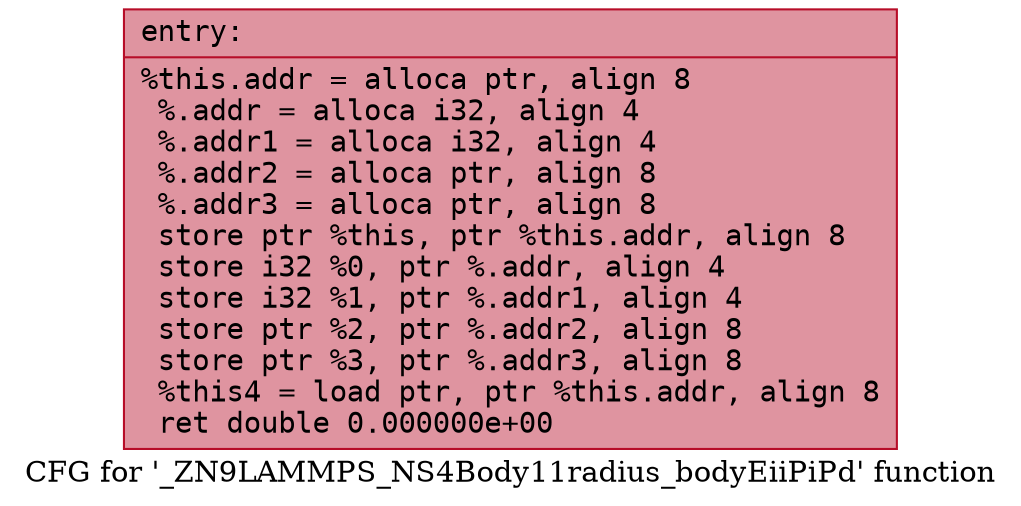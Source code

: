 digraph "CFG for '_ZN9LAMMPS_NS4Body11radius_bodyEiiPiPd' function" {
	label="CFG for '_ZN9LAMMPS_NS4Body11radius_bodyEiiPiPd' function";

	Node0x5578b5291d20 [shape=record,color="#b70d28ff", style=filled, fillcolor="#b70d2870" fontname="Courier",label="{entry:\l|  %this.addr = alloca ptr, align 8\l  %.addr = alloca i32, align 4\l  %.addr1 = alloca i32, align 4\l  %.addr2 = alloca ptr, align 8\l  %.addr3 = alloca ptr, align 8\l  store ptr %this, ptr %this.addr, align 8\l  store i32 %0, ptr %.addr, align 4\l  store i32 %1, ptr %.addr1, align 4\l  store ptr %2, ptr %.addr2, align 8\l  store ptr %3, ptr %.addr3, align 8\l  %this4 = load ptr, ptr %this.addr, align 8\l  ret double 0.000000e+00\l}"];
}
